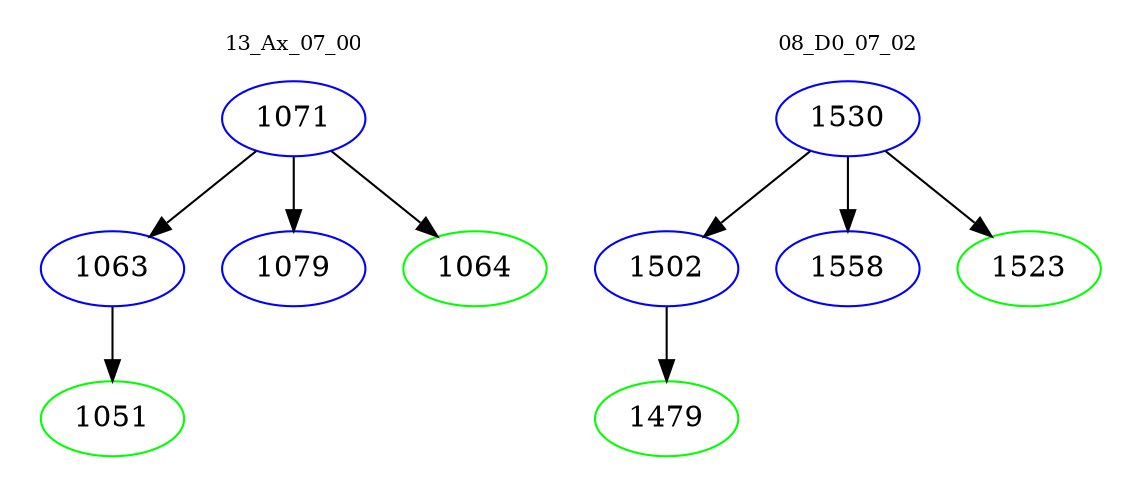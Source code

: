 digraph{
subgraph cluster_0 {
color = white
label = "13_Ax_07_00";
fontsize=10;
T0_1071 [label="1071", color="blue"]
T0_1071 -> T0_1063 [color="black"]
T0_1063 [label="1063", color="blue"]
T0_1063 -> T0_1051 [color="black"]
T0_1051 [label="1051", color="green"]
T0_1071 -> T0_1079 [color="black"]
T0_1079 [label="1079", color="blue"]
T0_1071 -> T0_1064 [color="black"]
T0_1064 [label="1064", color="green"]
}
subgraph cluster_1 {
color = white
label = "08_D0_07_02";
fontsize=10;
T1_1530 [label="1530", color="blue"]
T1_1530 -> T1_1502 [color="black"]
T1_1502 [label="1502", color="blue"]
T1_1502 -> T1_1479 [color="black"]
T1_1479 [label="1479", color="green"]
T1_1530 -> T1_1558 [color="black"]
T1_1558 [label="1558", color="blue"]
T1_1530 -> T1_1523 [color="black"]
T1_1523 [label="1523", color="green"]
}
}
